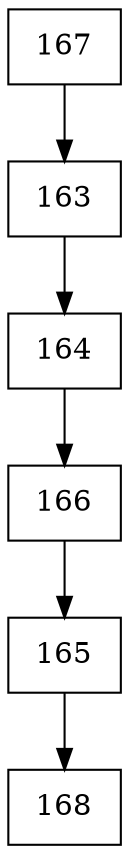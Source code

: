 digraph G {
  node [shape=record];
  node0 [label="{167}"];
  node0 -> node1;
  node1 [label="{163}"];
  node1 -> node2;
  node2 [label="{164}"];
  node2 -> node3;
  node3 [label="{166}"];
  node3 -> node4;
  node4 [label="{165}"];
  node4 -> node5;
  node5 [label="{168}"];
}
